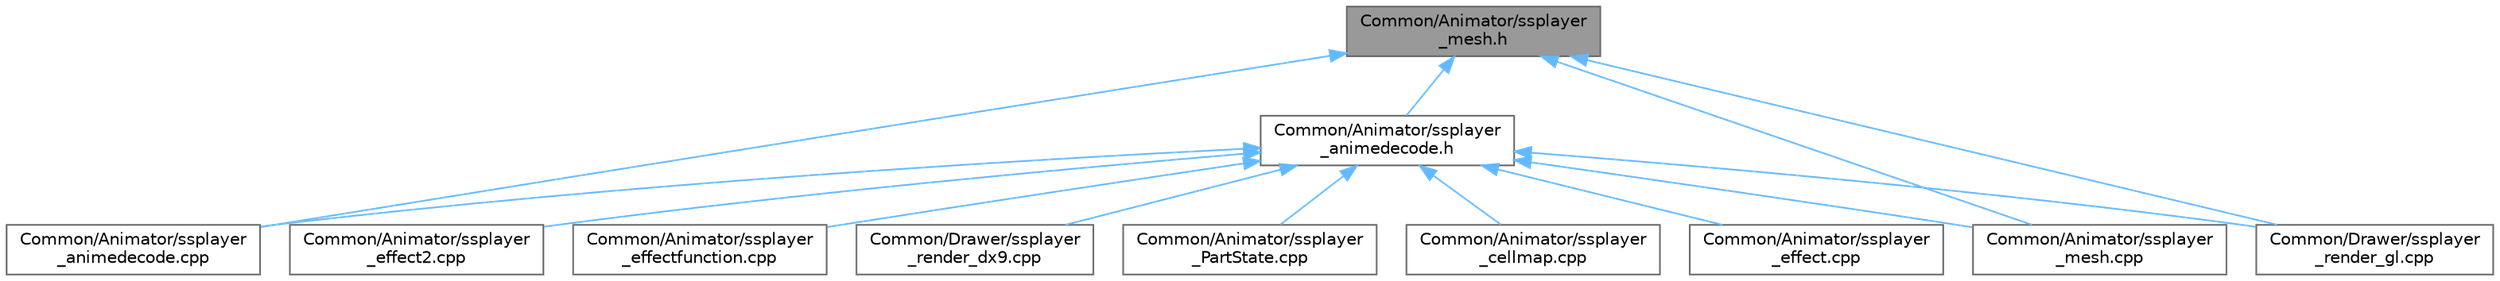 digraph "Common/Animator/ssplayer_mesh.h"
{
 // LATEX_PDF_SIZE
  bgcolor="transparent";
  edge [fontname=Helvetica,fontsize=10,labelfontname=Helvetica,labelfontsize=10];
  node [fontname=Helvetica,fontsize=10,shape=box,height=0.2,width=0.4];
  Node1 [id="Node000001",label="Common/Animator/ssplayer\l_mesh.h",height=0.2,width=0.4,color="gray40", fillcolor="grey60", style="filled", fontcolor="black",tooltip=" "];
  Node1 -> Node2 [id="edge1_Node000001_Node000002",dir="back",color="steelblue1",style="solid",tooltip=" "];
  Node2 [id="Node000002",label="Common/Animator/ssplayer\l_animedecode.cpp",height=0.2,width=0.4,color="grey40", fillcolor="white", style="filled",URL="$ssplayer__animedecode_8cpp.html",tooltip=" "];
  Node1 -> Node3 [id="edge2_Node000001_Node000003",dir="back",color="steelblue1",style="solid",tooltip=" "];
  Node3 [id="Node000003",label="Common/Animator/ssplayer\l_animedecode.h",height=0.2,width=0.4,color="grey40", fillcolor="white", style="filled",URL="$ssplayer__animedecode_8h.html",tooltip=" "];
  Node3 -> Node4 [id="edge3_Node000003_Node000004",dir="back",color="steelblue1",style="solid",tooltip=" "];
  Node4 [id="Node000004",label="Common/Animator/ssplayer\l_PartState.cpp",height=0.2,width=0.4,color="grey40", fillcolor="white", style="filled",URL="$ssplayer___part_state_8cpp.html",tooltip=" "];
  Node3 -> Node2 [id="edge4_Node000003_Node000002",dir="back",color="steelblue1",style="solid",tooltip=" "];
  Node3 -> Node5 [id="edge5_Node000003_Node000005",dir="back",color="steelblue1",style="solid",tooltip=" "];
  Node5 [id="Node000005",label="Common/Animator/ssplayer\l_cellmap.cpp",height=0.2,width=0.4,color="grey40", fillcolor="white", style="filled",URL="$ssplayer__cellmap_8cpp.html",tooltip=" "];
  Node3 -> Node6 [id="edge6_Node000003_Node000006",dir="back",color="steelblue1",style="solid",tooltip=" "];
  Node6 [id="Node000006",label="Common/Animator/ssplayer\l_effect.cpp",height=0.2,width=0.4,color="grey40", fillcolor="white", style="filled",URL="$ssplayer__effect_8cpp.html",tooltip=" "];
  Node3 -> Node7 [id="edge7_Node000003_Node000007",dir="back",color="steelblue1",style="solid",tooltip=" "];
  Node7 [id="Node000007",label="Common/Animator/ssplayer\l_effect2.cpp",height=0.2,width=0.4,color="grey40", fillcolor="white", style="filled",URL="$ssplayer__effect2_8cpp.html",tooltip=" "];
  Node3 -> Node8 [id="edge8_Node000003_Node000008",dir="back",color="steelblue1",style="solid",tooltip=" "];
  Node8 [id="Node000008",label="Common/Animator/ssplayer\l_effectfunction.cpp",height=0.2,width=0.4,color="grey40", fillcolor="white", style="filled",URL="$ssplayer__effectfunction_8cpp.html",tooltip=" "];
  Node3 -> Node9 [id="edge9_Node000003_Node000009",dir="back",color="steelblue1",style="solid",tooltip=" "];
  Node9 [id="Node000009",label="Common/Animator/ssplayer\l_mesh.cpp",height=0.2,width=0.4,color="grey40", fillcolor="white", style="filled",URL="$ssplayer__mesh_8cpp.html",tooltip=" "];
  Node3 -> Node10 [id="edge10_Node000003_Node000010",dir="back",color="steelblue1",style="solid",tooltip=" "];
  Node10 [id="Node000010",label="Common/Drawer/ssplayer\l_render_dx9.cpp",height=0.2,width=0.4,color="grey40", fillcolor="white", style="filled",URL="$ssplayer__render__dx9_8cpp.html",tooltip=" "];
  Node3 -> Node11 [id="edge11_Node000003_Node000011",dir="back",color="steelblue1",style="solid",tooltip=" "];
  Node11 [id="Node000011",label="Common/Drawer/ssplayer\l_render_gl.cpp",height=0.2,width=0.4,color="grey40", fillcolor="white", style="filled",URL="$ssplayer__render__gl_8cpp.html",tooltip=" "];
  Node1 -> Node9 [id="edge12_Node000001_Node000009",dir="back",color="steelblue1",style="solid",tooltip=" "];
  Node1 -> Node11 [id="edge13_Node000001_Node000011",dir="back",color="steelblue1",style="solid",tooltip=" "];
}
